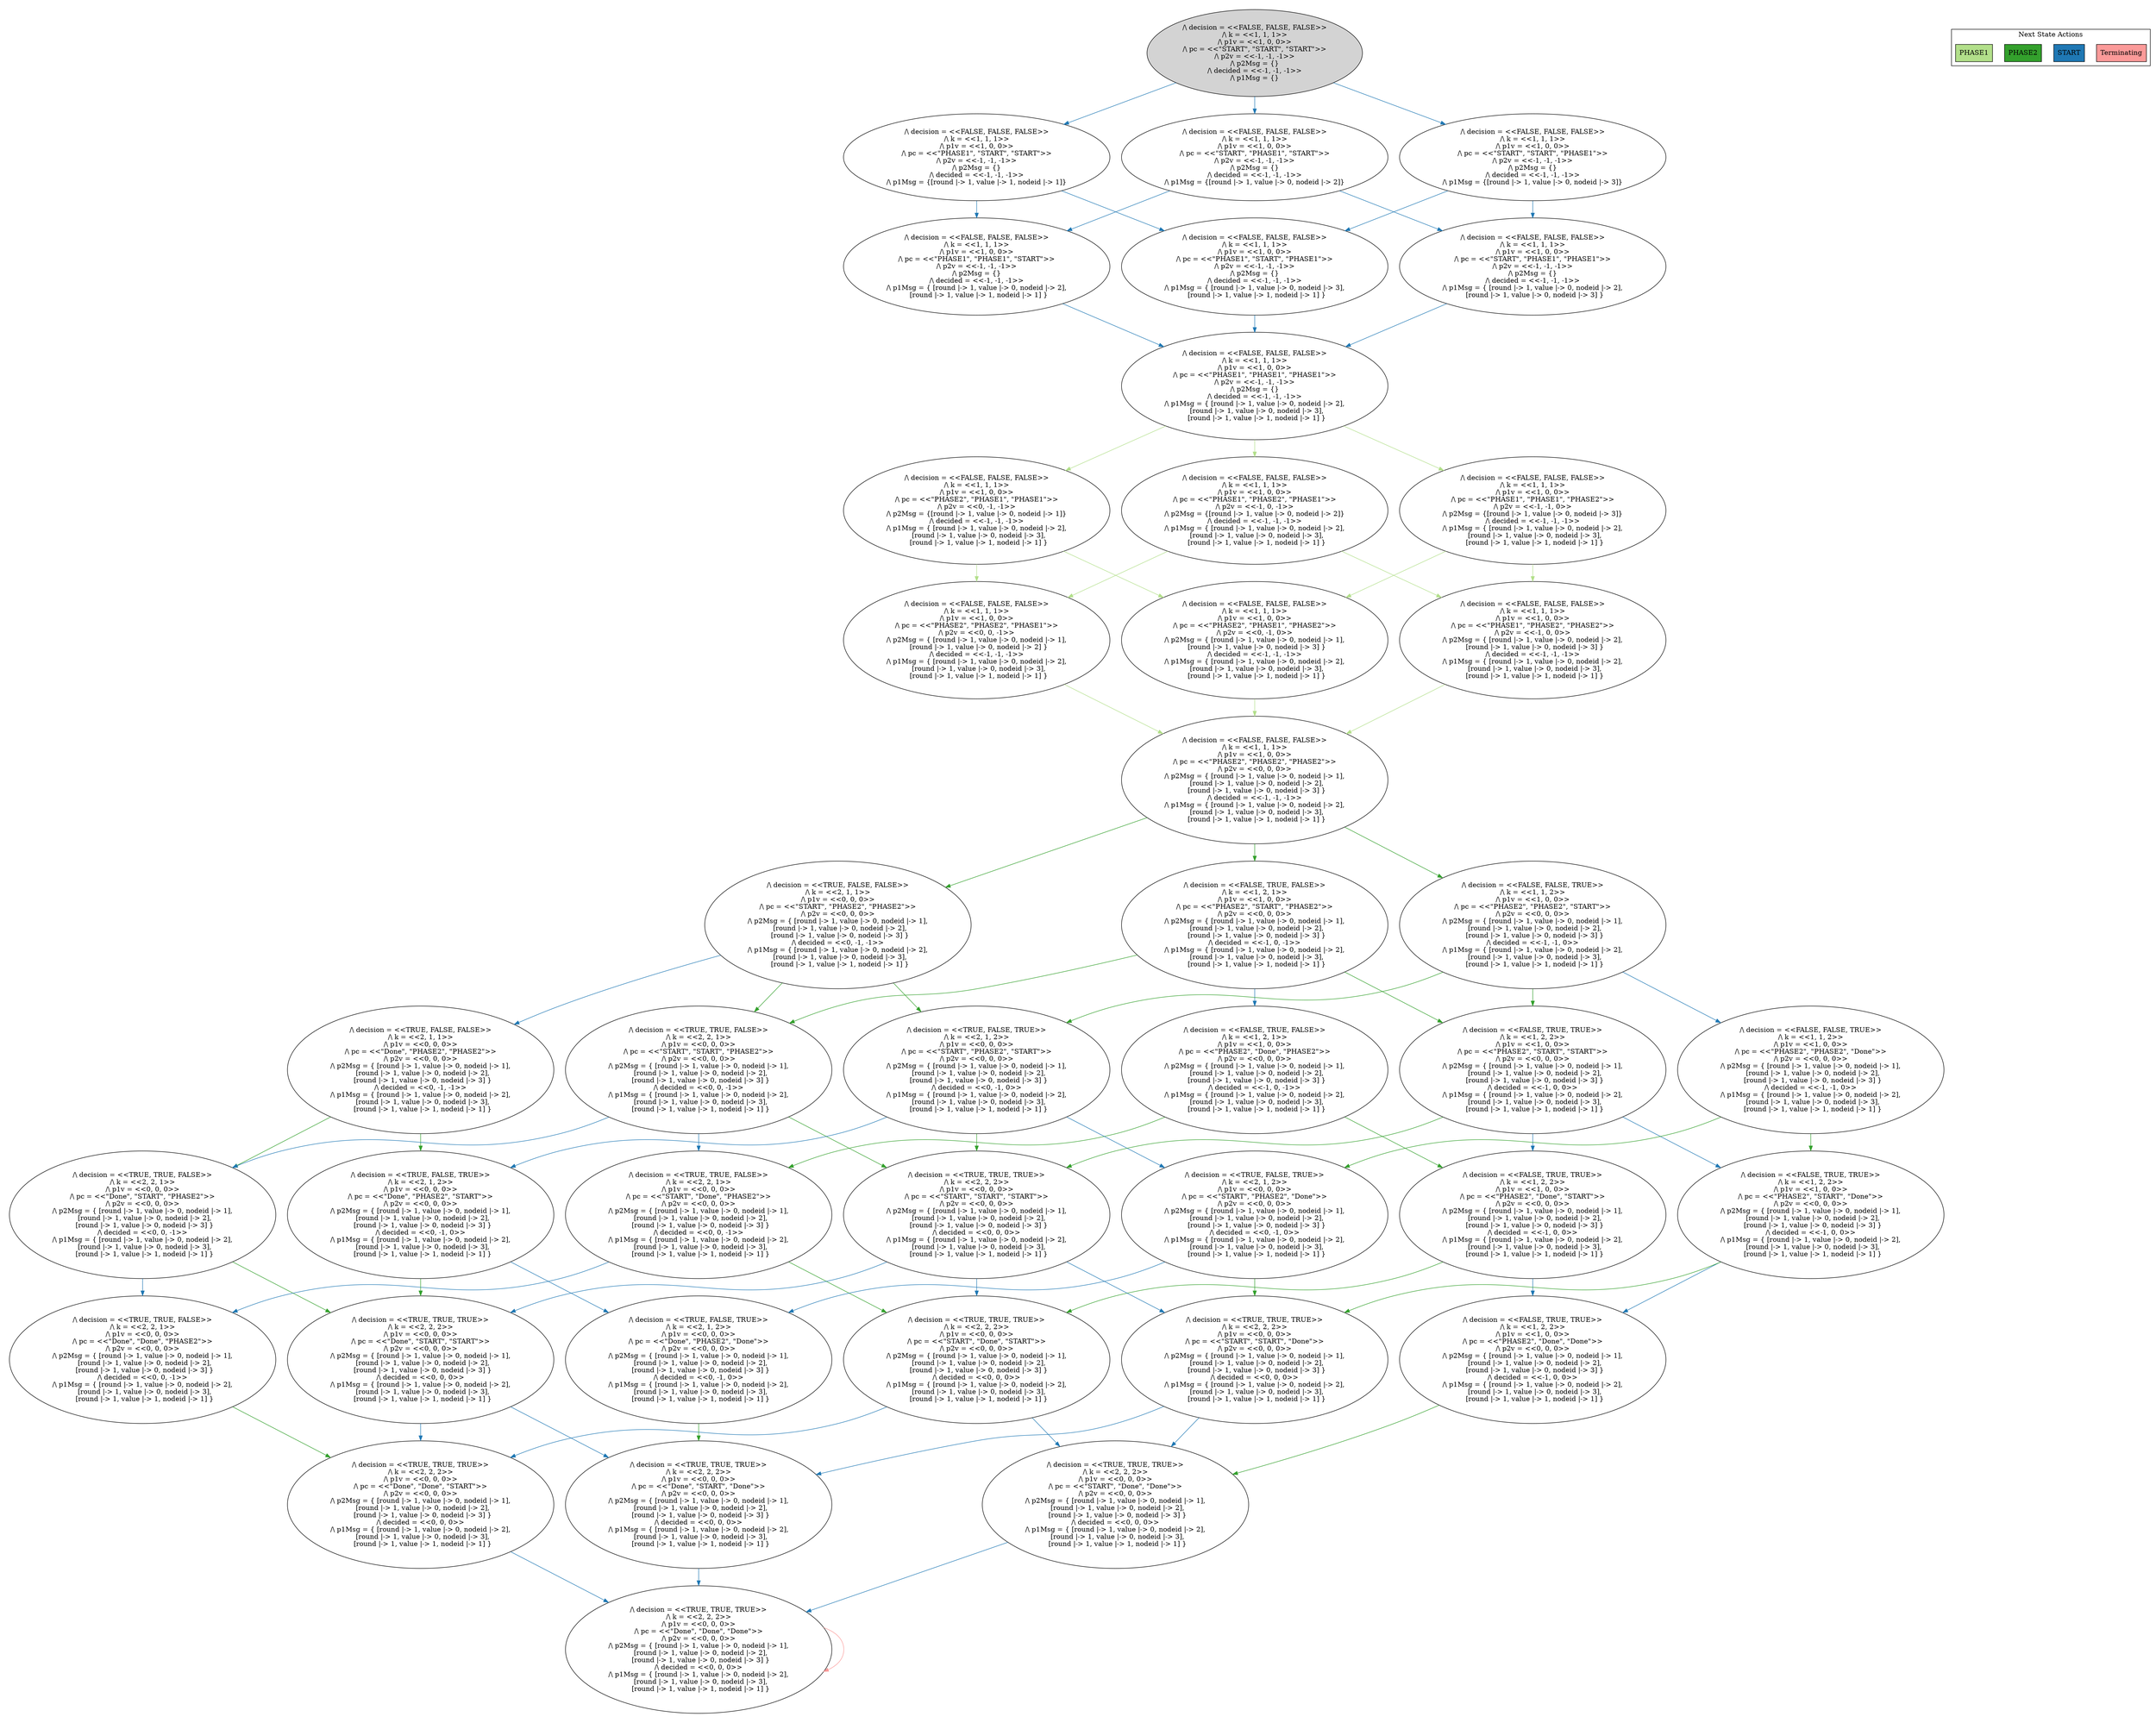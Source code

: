 strict digraph DiskGraph {
edge [colorscheme="paired12"]
nodesep=0.35;
subgraph cluster_graph {
color="white";
-8631748407493987020 [label="/\\ decision = <<FALSE, FALSE, FALSE>>\n/\\ k = <<1, 1, 1>>\n/\\ p1v = <<1, 0, 0>>\n/\\ pc = <<\"START\", \"START\", \"START\">>\n/\\ p2v = <<-1, -1, -1>>\n/\\ p2Msg = {}\n/\\ decided = <<-1, -1, -1>>\n/\\ p1Msg = {}",style = filled]
-8631748407493987020 -> 8996445250185913225 [label="",color="2",fontcolor="2"];
8996445250185913225 [label="/\\ decision = <<FALSE, FALSE, FALSE>>\n/\\ k = <<1, 1, 1>>\n/\\ p1v = <<1, 0, 0>>\n/\\ pc = <<\"PHASE1\", \"START\", \"START\">>\n/\\ p2v = <<-1, -1, -1>>\n/\\ p2Msg = {}\n/\\ decided = <<-1, -1, -1>>\n/\\ p1Msg = {[round |-> 1, value |-> 1, nodeid |-> 1]}"];
-8631748407493987020 -> -2028111506862562585 [label="",color="2",fontcolor="2"];
-2028111506862562585 [label="/\\ decision = <<FALSE, FALSE, FALSE>>\n/\\ k = <<1, 1, 1>>\n/\\ p1v = <<1, 0, 0>>\n/\\ pc = <<\"START\", \"PHASE1\", \"START\">>\n/\\ p2v = <<-1, -1, -1>>\n/\\ p2Msg = {}\n/\\ decided = <<-1, -1, -1>>\n/\\ p1Msg = {[round |-> 1, value |-> 0, nodeid |-> 2]}"];
8996445250185913225 -> -7647350755922927560 [label="",color="2",fontcolor="2"];
-7647350755922927560 [label="/\\ decision = <<FALSE, FALSE, FALSE>>\n/\\ k = <<1, 1, 1>>\n/\\ p1v = <<1, 0, 0>>\n/\\ pc = <<\"PHASE1\", \"PHASE1\", \"START\">>\n/\\ p2v = <<-1, -1, -1>>\n/\\ p2Msg = {}\n/\\ decided = <<-1, -1, -1>>\n/\\ p1Msg = { [round |-> 1, value |-> 0, nodeid |-> 2],\n  [round |-> 1, value |-> 1, nodeid |-> 1] }"];
-8631748407493987020 -> 9117480673082180443 [label="",color="2",fontcolor="2"];
9117480673082180443 [label="/\\ decision = <<FALSE, FALSE, FALSE>>\n/\\ k = <<1, 1, 1>>\n/\\ p1v = <<1, 0, 0>>\n/\\ pc = <<\"START\", \"START\", \"PHASE1\">>\n/\\ p2v = <<-1, -1, -1>>\n/\\ p2Msg = {}\n/\\ decided = <<-1, -1, -1>>\n/\\ p1Msg = {[round |-> 1, value |-> 0, nodeid |-> 3]}"];
-2028111506862562585 -> -7647350755922927560 [label="",color="2",fontcolor="2"];
8996445250185913225 -> 5362589889707084328 [label="",color="2",fontcolor="2"];
5362589889707084328 [label="/\\ decision = <<FALSE, FALSE, FALSE>>\n/\\ k = <<1, 1, 1>>\n/\\ p1v = <<1, 0, 0>>\n/\\ pc = <<\"PHASE1\", \"START\", \"PHASE1\">>\n/\\ p2v = <<-1, -1, -1>>\n/\\ p2Msg = {}\n/\\ decided = <<-1, -1, -1>>\n/\\ p1Msg = { [round |-> 1, value |-> 0, nodeid |-> 3],\n  [round |-> 1, value |-> 1, nodeid |-> 1] }"];
-2028111506862562585 -> -6190357310267862717 [label="",color="2",fontcolor="2"];
-6190357310267862717 [label="/\\ decision = <<FALSE, FALSE, FALSE>>\n/\\ k = <<1, 1, 1>>\n/\\ p1v = <<1, 0, 0>>\n/\\ pc = <<\"START\", \"PHASE1\", \"PHASE1\">>\n/\\ p2v = <<-1, -1, -1>>\n/\\ p2Msg = {}\n/\\ decided = <<-1, -1, -1>>\n/\\ p1Msg = { [round |-> 1, value |-> 0, nodeid |-> 2],\n  [round |-> 1, value |-> 0, nodeid |-> 3] }"];
9117480673082180443 -> 5362589889707084328 [label="",color="2",fontcolor="2"];
-7647350755922927560 -> 8175174795553032077 [label="",color="2",fontcolor="2"];
8175174795553032077 [label="/\\ decision = <<FALSE, FALSE, FALSE>>\n/\\ k = <<1, 1, 1>>\n/\\ p1v = <<1, 0, 0>>\n/\\ pc = <<\"PHASE1\", \"PHASE1\", \"PHASE1\">>\n/\\ p2v = <<-1, -1, -1>>\n/\\ p2Msg = {}\n/\\ decided = <<-1, -1, -1>>\n/\\ p1Msg = { [round |-> 1, value |-> 0, nodeid |-> 2],\n  [round |-> 1, value |-> 0, nodeid |-> 3],\n  [round |-> 1, value |-> 1, nodeid |-> 1] }"];
-6190357310267862717 -> 8175174795553032077 [label="",color="2",fontcolor="2"];
9117480673082180443 -> -6190357310267862717 [label="",color="2",fontcolor="2"];
5362589889707084328 -> 8175174795553032077 [label="",color="2",fontcolor="2"];
8175174795553032077 -> -5787559000309816134 [label="",color="3",fontcolor="3"];
-5787559000309816134 [label="/\\ decision = <<FALSE, FALSE, FALSE>>\n/\\ k = <<1, 1, 1>>\n/\\ p1v = <<1, 0, 0>>\n/\\ pc = <<\"PHASE2\", \"PHASE1\", \"PHASE1\">>\n/\\ p2v = <<0, -1, -1>>\n/\\ p2Msg = {[round |-> 1, value |-> 0, nodeid |-> 1]}\n/\\ decided = <<-1, -1, -1>>\n/\\ p1Msg = { [round |-> 1, value |-> 0, nodeid |-> 2],\n  [round |-> 1, value |-> 0, nodeid |-> 3],\n  [round |-> 1, value |-> 1, nodeid |-> 1] }"];
8175174795553032077 -> -2531799765678691333 [label="",color="3",fontcolor="3"];
-2531799765678691333 [label="/\\ decision = <<FALSE, FALSE, FALSE>>\n/\\ k = <<1, 1, 1>>\n/\\ p1v = <<1, 0, 0>>\n/\\ pc = <<\"PHASE1\", \"PHASE2\", \"PHASE1\">>\n/\\ p2v = <<-1, 0, -1>>\n/\\ p2Msg = {[round |-> 1, value |-> 0, nodeid |-> 2]}\n/\\ decided = <<-1, -1, -1>>\n/\\ p1Msg = { [round |-> 1, value |-> 0, nodeid |-> 2],\n  [round |-> 1, value |-> 0, nodeid |-> 3],\n  [round |-> 1, value |-> 1, nodeid |-> 1] }"];
-5787559000309816134 -> -3297090754192643786 [label="",color="3",fontcolor="3"];
-3297090754192643786 [label="/\\ decision = <<FALSE, FALSE, FALSE>>\n/\\ k = <<1, 1, 1>>\n/\\ p1v = <<1, 0, 0>>\n/\\ pc = <<\"PHASE2\", \"PHASE2\", \"PHASE1\">>\n/\\ p2v = <<0, 0, -1>>\n/\\ p2Msg = { [round |-> 1, value |-> 0, nodeid |-> 1],\n  [round |-> 1, value |-> 0, nodeid |-> 2] }\n/\\ decided = <<-1, -1, -1>>\n/\\ p1Msg = { [round |-> 1, value |-> 0, nodeid |-> 2],\n  [round |-> 1, value |-> 0, nodeid |-> 3],\n  [round |-> 1, value |-> 1, nodeid |-> 1] }"];
8175174795553032077 -> 5595805312626748888 [label="",color="3",fontcolor="3"];
5595805312626748888 [label="/\\ decision = <<FALSE, FALSE, FALSE>>\n/\\ k = <<1, 1, 1>>\n/\\ p1v = <<1, 0, 0>>\n/\\ pc = <<\"PHASE1\", \"PHASE1\", \"PHASE2\">>\n/\\ p2v = <<-1, -1, 0>>\n/\\ p2Msg = {[round |-> 1, value |-> 0, nodeid |-> 3]}\n/\\ decided = <<-1, -1, -1>>\n/\\ p1Msg = { [round |-> 1, value |-> 0, nodeid |-> 2],\n  [round |-> 1, value |-> 0, nodeid |-> 3],\n  [round |-> 1, value |-> 1, nodeid |-> 1] }"];
-3297090754192643786 -> -837417516884348377 [label="",color="3",fontcolor="3"];
-837417516884348377 [label="/\\ decision = <<FALSE, FALSE, FALSE>>\n/\\ k = <<1, 1, 1>>\n/\\ p1v = <<1, 0, 0>>\n/\\ pc = <<\"PHASE2\", \"PHASE2\", \"PHASE2\">>\n/\\ p2v = <<0, 0, 0>>\n/\\ p2Msg = { [round |-> 1, value |-> 0, nodeid |-> 1],\n  [round |-> 1, value |-> 0, nodeid |-> 2],\n  [round |-> 1, value |-> 0, nodeid |-> 3] }\n/\\ decided = <<-1, -1, -1>>\n/\\ p1Msg = { [round |-> 1, value |-> 0, nodeid |-> 2],\n  [round |-> 1, value |-> 0, nodeid |-> 3],\n  [round |-> 1, value |-> 1, nodeid |-> 1] }"];
-5787559000309816134 -> -4392144292434374341 [label="",color="3",fontcolor="3"];
-4392144292434374341 [label="/\\ decision = <<FALSE, FALSE, FALSE>>\n/\\ k = <<1, 1, 1>>\n/\\ p1v = <<1, 0, 0>>\n/\\ pc = <<\"PHASE2\", \"PHASE1\", \"PHASE2\">>\n/\\ p2v = <<0, -1, 0>>\n/\\ p2Msg = { [round |-> 1, value |-> 0, nodeid |-> 1],\n  [round |-> 1, value |-> 0, nodeid |-> 3] }\n/\\ decided = <<-1, -1, -1>>\n/\\ p1Msg = { [round |-> 1, value |-> 0, nodeid |-> 2],\n  [round |-> 1, value |-> 0, nodeid |-> 3],\n  [round |-> 1, value |-> 1, nodeid |-> 1] }"];
-2531799765678691333 -> -3297090754192643786 [label="",color="3",fontcolor="3"];
-837417516884348377 -> 1865860437795842725 [label="",color="4",fontcolor="4"];
1865860437795842725 [label="/\\ decision = <<TRUE, FALSE, FALSE>>\n/\\ k = <<2, 1, 1>>\n/\\ p1v = <<0, 0, 0>>\n/\\ pc = <<\"START\", \"PHASE2\", \"PHASE2\">>\n/\\ p2v = <<0, 0, 0>>\n/\\ p2Msg = { [round |-> 1, value |-> 0, nodeid |-> 1],\n  [round |-> 1, value |-> 0, nodeid |-> 2],\n  [round |-> 1, value |-> 0, nodeid |-> 3] }\n/\\ decided = <<0, -1, -1>>\n/\\ p1Msg = { [round |-> 1, value |-> 0, nodeid |-> 2],\n  [round |-> 1, value |-> 0, nodeid |-> 3],\n  [round |-> 1, value |-> 1, nodeid |-> 1] }"];
5595805312626748888 -> -4392144292434374341 [label="",color="3",fontcolor="3"];
-4392144292434374341 -> -837417516884348377 [label="",color="3",fontcolor="3"];
-2531799765678691333 -> -5537622453386581940 [label="",color="3",fontcolor="3"];
-5537622453386581940 [label="/\\ decision = <<FALSE, FALSE, FALSE>>\n/\\ k = <<1, 1, 1>>\n/\\ p1v = <<1, 0, 0>>\n/\\ pc = <<\"PHASE1\", \"PHASE2\", \"PHASE2\">>\n/\\ p2v = <<-1, 0, 0>>\n/\\ p2Msg = { [round |-> 1, value |-> 0, nodeid |-> 2],\n  [round |-> 1, value |-> 0, nodeid |-> 3] }\n/\\ decided = <<-1, -1, -1>>\n/\\ p1Msg = { [round |-> 1, value |-> 0, nodeid |-> 2],\n  [round |-> 1, value |-> 0, nodeid |-> 3],\n  [round |-> 1, value |-> 1, nodeid |-> 1] }"];
5595805312626748888 -> -5537622453386581940 [label="",color="3",fontcolor="3"];
-837417516884348377 -> 1571383728631682548 [label="",color="4",fontcolor="4"];
1571383728631682548 [label="/\\ decision = <<FALSE, TRUE, FALSE>>\n/\\ k = <<1, 2, 1>>\n/\\ p1v = <<1, 0, 0>>\n/\\ pc = <<\"PHASE2\", \"START\", \"PHASE2\">>\n/\\ p2v = <<0, 0, 0>>\n/\\ p2Msg = { [round |-> 1, value |-> 0, nodeid |-> 1],\n  [round |-> 1, value |-> 0, nodeid |-> 2],\n  [round |-> 1, value |-> 0, nodeid |-> 3] }\n/\\ decided = <<-1, 0, -1>>\n/\\ p1Msg = { [round |-> 1, value |-> 0, nodeid |-> 2],\n  [round |-> 1, value |-> 0, nodeid |-> 3],\n  [round |-> 1, value |-> 1, nodeid |-> 1] }"];
1865860437795842725 -> 4635441404600051647 [label="",color="2",fontcolor="2"];
4635441404600051647 [label="/\\ decision = <<TRUE, FALSE, FALSE>>\n/\\ k = <<2, 1, 1>>\n/\\ p1v = <<0, 0, 0>>\n/\\ pc = <<\"Done\", \"PHASE2\", \"PHASE2\">>\n/\\ p2v = <<0, 0, 0>>\n/\\ p2Msg = { [round |-> 1, value |-> 0, nodeid |-> 1],\n  [round |-> 1, value |-> 0, nodeid |-> 2],\n  [round |-> 1, value |-> 0, nodeid |-> 3] }\n/\\ decided = <<0, -1, -1>>\n/\\ p1Msg = { [round |-> 1, value |-> 0, nodeid |-> 2],\n  [round |-> 1, value |-> 0, nodeid |-> 3],\n  [round |-> 1, value |-> 1, nodeid |-> 1] }"];
-5537622453386581940 -> -837417516884348377 [label="",color="3",fontcolor="3"];
1571383728631682548 -> 6484566582947379547 [label="",color="4",fontcolor="4"];
6484566582947379547 [label="/\\ decision = <<TRUE, TRUE, FALSE>>\n/\\ k = <<2, 2, 1>>\n/\\ p1v = <<0, 0, 0>>\n/\\ pc = <<\"START\", \"START\", \"PHASE2\">>\n/\\ p2v = <<0, 0, 0>>\n/\\ p2Msg = { [round |-> 1, value |-> 0, nodeid |-> 1],\n  [round |-> 1, value |-> 0, nodeid |-> 2],\n  [round |-> 1, value |-> 0, nodeid |-> 3] }\n/\\ decided = <<0, 0, -1>>\n/\\ p1Msg = { [round |-> 1, value |-> 0, nodeid |-> 2],\n  [round |-> 1, value |-> 0, nodeid |-> 3],\n  [round |-> 1, value |-> 1, nodeid |-> 1] }"];
-837417516884348377 -> -4584557720090562187 [label="",color="4",fontcolor="4"];
-4584557720090562187 [label="/\\ decision = <<FALSE, FALSE, TRUE>>\n/\\ k = <<1, 1, 2>>\n/\\ p1v = <<1, 0, 0>>\n/\\ pc = <<\"PHASE2\", \"PHASE2\", \"START\">>\n/\\ p2v = <<0, 0, 0>>\n/\\ p2Msg = { [round |-> 1, value |-> 0, nodeid |-> 1],\n  [round |-> 1, value |-> 0, nodeid |-> 2],\n  [round |-> 1, value |-> 0, nodeid |-> 3] }\n/\\ decided = <<-1, -1, 0>>\n/\\ p1Msg = { [round |-> 1, value |-> 0, nodeid |-> 2],\n  [round |-> 1, value |-> 0, nodeid |-> 3],\n  [round |-> 1, value |-> 1, nodeid |-> 1] }"];
6484566582947379547 -> 4396592020189858408 [label="",color="2",fontcolor="2"];
1571383728631682548 -> -4316027072276528344 [label="",color="2",fontcolor="2"];
-4316027072276528344 [label="/\\ decision = <<FALSE, TRUE, FALSE>>\n/\\ k = <<1, 2, 1>>\n/\\ p1v = <<1, 0, 0>>\n/\\ pc = <<\"PHASE2\", \"Done\", \"PHASE2\">>\n/\\ p2v = <<0, 0, 0>>\n/\\ p2Msg = { [round |-> 1, value |-> 0, nodeid |-> 1],\n  [round |-> 1, value |-> 0, nodeid |-> 2],\n  [round |-> 1, value |-> 0, nodeid |-> 3] }\n/\\ decided = <<-1, 0, -1>>\n/\\ p1Msg = { [round |-> 1, value |-> 0, nodeid |-> 2],\n  [round |-> 1, value |-> 0, nodeid |-> 3],\n  [round |-> 1, value |-> 1, nodeid |-> 1] }"];
1865860437795842725 -> 6484566582947379547 [label="",color="4",fontcolor="4"];
4635441404600051647 -> 4396592020189858408 [label="",color="4",fontcolor="4"];
4396592020189858408 [label="/\\ decision = <<TRUE, TRUE, FALSE>>\n/\\ k = <<2, 2, 1>>\n/\\ p1v = <<0, 0, 0>>\n/\\ pc = <<\"Done\", \"START\", \"PHASE2\">>\n/\\ p2v = <<0, 0, 0>>\n/\\ p2Msg = { [round |-> 1, value |-> 0, nodeid |-> 1],\n  [round |-> 1, value |-> 0, nodeid |-> 2],\n  [round |-> 1, value |-> 0, nodeid |-> 3] }\n/\\ decided = <<0, 0, -1>>\n/\\ p1Msg = { [round |-> 1, value |-> 0, nodeid |-> 2],\n  [round |-> 1, value |-> 0, nodeid |-> 3],\n  [round |-> 1, value |-> 1, nodeid |-> 1] }"];
-4584557720090562187 -> -6281110540804460867 [label="",color="4",fontcolor="4"];
-6281110540804460867 [label="/\\ decision = <<TRUE, FALSE, TRUE>>\n/\\ k = <<2, 1, 2>>\n/\\ p1v = <<0, 0, 0>>\n/\\ pc = <<\"START\", \"PHASE2\", \"START\">>\n/\\ p2v = <<0, 0, 0>>\n/\\ p2Msg = { [round |-> 1, value |-> 0, nodeid |-> 1],\n  [round |-> 1, value |-> 0, nodeid |-> 2],\n  [round |-> 1, value |-> 0, nodeid |-> 3] }\n/\\ decided = <<0, -1, 0>>\n/\\ p1Msg = { [round |-> 1, value |-> 0, nodeid |-> 2],\n  [round |-> 1, value |-> 0, nodeid |-> 3],\n  [round |-> 1, value |-> 1, nodeid |-> 1] }"];
6484566582947379547 -> -2646634982719255802 [label="",color="2",fontcolor="2"];
-2646634982719255802 [label="/\\ decision = <<TRUE, TRUE, FALSE>>\n/\\ k = <<2, 2, 1>>\n/\\ p1v = <<0, 0, 0>>\n/\\ pc = <<\"START\", \"Done\", \"PHASE2\">>\n/\\ p2v = <<0, 0, 0>>\n/\\ p2Msg = { [round |-> 1, value |-> 0, nodeid |-> 1],\n  [round |-> 1, value |-> 0, nodeid |-> 2],\n  [round |-> 1, value |-> 0, nodeid |-> 3] }\n/\\ decided = <<0, 0, -1>>\n/\\ p1Msg = { [round |-> 1, value |-> 0, nodeid |-> 2],\n  [round |-> 1, value |-> 0, nodeid |-> 3],\n  [round |-> 1, value |-> 1, nodeid |-> 1] }"];
4635441404600051647 -> -3447088359323611930 [label="",color="4",fontcolor="4"];
-3447088359323611930 [label="/\\ decision = <<TRUE, FALSE, TRUE>>\n/\\ k = <<2, 1, 2>>\n/\\ p1v = <<0, 0, 0>>\n/\\ pc = <<\"Done\", \"PHASE2\", \"START\">>\n/\\ p2v = <<0, 0, 0>>\n/\\ p2Msg = { [round |-> 1, value |-> 0, nodeid |-> 1],\n  [round |-> 1, value |-> 0, nodeid |-> 2],\n  [round |-> 1, value |-> 0, nodeid |-> 3] }\n/\\ decided = <<0, -1, 0>>\n/\\ p1Msg = { [round |-> 1, value |-> 0, nodeid |-> 2],\n  [round |-> 1, value |-> 0, nodeid |-> 3],\n  [round |-> 1, value |-> 1, nodeid |-> 1] }"];
1865860437795842725 -> -6281110540804460867 [label="",color="4",fontcolor="4"];
-4316027072276528344 -> -2646634982719255802 [label="",color="4",fontcolor="4"];
1571383728631682548 -> 2769373784222377387 [label="",color="4",fontcolor="4"];
2769373784222377387 [label="/\\ decision = <<FALSE, TRUE, TRUE>>\n/\\ k = <<1, 2, 2>>\n/\\ p1v = <<1, 0, 0>>\n/\\ pc = <<\"PHASE2\", \"START\", \"START\">>\n/\\ p2v = <<0, 0, 0>>\n/\\ p2Msg = { [round |-> 1, value |-> 0, nodeid |-> 1],\n  [round |-> 1, value |-> 0, nodeid |-> 2],\n  [round |-> 1, value |-> 0, nodeid |-> 3] }\n/\\ decided = <<-1, 0, 0>>\n/\\ p1Msg = { [round |-> 1, value |-> 0, nodeid |-> 2],\n  [round |-> 1, value |-> 0, nodeid |-> 3],\n  [round |-> 1, value |-> 1, nodeid |-> 1] }"];
-4316027072276528344 -> 4841366467325410711 [label="",color="4",fontcolor="4"];
4841366467325410711 [label="/\\ decision = <<FALSE, TRUE, TRUE>>\n/\\ k = <<1, 2, 2>>\n/\\ p1v = <<1, 0, 0>>\n/\\ pc = <<\"PHASE2\", \"Done\", \"START\">>\n/\\ p2v = <<0, 0, 0>>\n/\\ p2Msg = { [round |-> 1, value |-> 0, nodeid |-> 1],\n  [round |-> 1, value |-> 0, nodeid |-> 2],\n  [round |-> 1, value |-> 0, nodeid |-> 3] }\n/\\ decided = <<-1, 0, 0>>\n/\\ p1Msg = { [round |-> 1, value |-> 0, nodeid |-> 2],\n  [round |-> 1, value |-> 0, nodeid |-> 3],\n  [round |-> 1, value |-> 1, nodeid |-> 1] }"];
-2646634982719255802 -> -5919162930075517148 [label="",color="2",fontcolor="2"];
-6281110540804460867 -> -3447088359323611930 [label="",color="2",fontcolor="2"];
6484566582947379547 -> 9002760748976784616 [label="",color="4",fontcolor="4"];
9002760748976784616 [label="/\\ decision = <<TRUE, TRUE, TRUE>>\n/\\ k = <<2, 2, 2>>\n/\\ p1v = <<0, 0, 0>>\n/\\ pc = <<\"START\", \"START\", \"START\">>\n/\\ p2v = <<0, 0, 0>>\n/\\ p2Msg = { [round |-> 1, value |-> 0, nodeid |-> 1],\n  [round |-> 1, value |-> 0, nodeid |-> 2],\n  [round |-> 1, value |-> 0, nodeid |-> 3] }\n/\\ decided = <<0, 0, 0>>\n/\\ p1Msg = { [round |-> 1, value |-> 0, nodeid |-> 2],\n  [round |-> 1, value |-> 0, nodeid |-> 3],\n  [round |-> 1, value |-> 1, nodeid |-> 1] }"];
4396592020189858408 -> -5919162930075517148 [label="",color="2",fontcolor="2"];
-5919162930075517148 [label="/\\ decision = <<TRUE, TRUE, FALSE>>\n/\\ k = <<2, 2, 1>>\n/\\ p1v = <<0, 0, 0>>\n/\\ pc = <<\"Done\", \"Done\", \"PHASE2\">>\n/\\ p2v = <<0, 0, 0>>\n/\\ p2Msg = { [round |-> 1, value |-> 0, nodeid |-> 1],\n  [round |-> 1, value |-> 0, nodeid |-> 2],\n  [round |-> 1, value |-> 0, nodeid |-> 3] }\n/\\ decided = <<0, 0, -1>>\n/\\ p1Msg = { [round |-> 1, value |-> 0, nodeid |-> 2],\n  [round |-> 1, value |-> 0, nodeid |-> 3],\n  [round |-> 1, value |-> 1, nodeid |-> 1] }"];
-4584557720090562187 -> 2769373784222377387 [label="",color="4",fontcolor="4"];
2769373784222377387 -> 9002760748976784616 [label="",color="4",fontcolor="4"];
4396592020189858408 -> 3476295574529597732 [label="",color="4",fontcolor="4"];
-3447088359323611930 -> 3476295574529597732 [label="",color="4",fontcolor="4"];
3476295574529597732 [label="/\\ decision = <<TRUE, TRUE, TRUE>>\n/\\ k = <<2, 2, 2>>\n/\\ p1v = <<0, 0, 0>>\n/\\ pc = <<\"Done\", \"START\", \"START\">>\n/\\ p2v = <<0, 0, 0>>\n/\\ p2Msg = { [round |-> 1, value |-> 0, nodeid |-> 1],\n  [round |-> 1, value |-> 0, nodeid |-> 2],\n  [round |-> 1, value |-> 0, nodeid |-> 3] }\n/\\ decided = <<0, 0, 0>>\n/\\ p1Msg = { [round |-> 1, value |-> 0, nodeid |-> 2],\n  [round |-> 1, value |-> 0, nodeid |-> 3],\n  [round |-> 1, value |-> 1, nodeid |-> 1] }"];
-6281110540804460867 -> 9002760748976784616 [label="",color="4",fontcolor="4"];
-2646634982719255802 -> 3432669241046035520 [label="",color="4",fontcolor="4"];
3432669241046035520 [label="/\\ decision = <<TRUE, TRUE, TRUE>>\n/\\ k = <<2, 2, 2>>\n/\\ p1v = <<0, 0, 0>>\n/\\ pc = <<\"START\", \"Done\", \"START\">>\n/\\ p2v = <<0, 0, 0>>\n/\\ p2Msg = { [round |-> 1, value |-> 0, nodeid |-> 1],\n  [round |-> 1, value |-> 0, nodeid |-> 2],\n  [round |-> 1, value |-> 0, nodeid |-> 3] }\n/\\ decided = <<0, 0, 0>>\n/\\ p1Msg = { [round |-> 1, value |-> 0, nodeid |-> 2],\n  [round |-> 1, value |-> 0, nodeid |-> 3],\n  [round |-> 1, value |-> 1, nodeid |-> 1] }"];
-3447088359323611930 -> 2403407088397985957 [label="",color="2",fontcolor="2"];
2403407088397985957 [label="/\\ decision = <<TRUE, FALSE, TRUE>>\n/\\ k = <<2, 1, 2>>\n/\\ p1v = <<0, 0, 0>>\n/\\ pc = <<\"Done\", \"PHASE2\", \"Done\">>\n/\\ p2v = <<0, 0, 0>>\n/\\ p2Msg = { [round |-> 1, value |-> 0, nodeid |-> 1],\n  [round |-> 1, value |-> 0, nodeid |-> 2],\n  [round |-> 1, value |-> 0, nodeid |-> 3] }\n/\\ decided = <<0, -1, 0>>\n/\\ p1Msg = { [round |-> 1, value |-> 0, nodeid |-> 2],\n  [round |-> 1, value |-> 0, nodeid |-> 3],\n  [round |-> 1, value |-> 1, nodeid |-> 1] }"];
-6281110540804460867 -> 2569234684163840351 [label="",color="2",fontcolor="2"];
2569234684163840351 [label="/\\ decision = <<TRUE, FALSE, TRUE>>\n/\\ k = <<2, 1, 2>>\n/\\ p1v = <<0, 0, 0>>\n/\\ pc = <<\"START\", \"PHASE2\", \"Done\">>\n/\\ p2v = <<0, 0, 0>>\n/\\ p2Msg = { [round |-> 1, value |-> 0, nodeid |-> 1],\n  [round |-> 1, value |-> 0, nodeid |-> 2],\n  [round |-> 1, value |-> 0, nodeid |-> 3] }\n/\\ decided = <<0, -1, 0>>\n/\\ p1Msg = { [round |-> 1, value |-> 0, nodeid |-> 2],\n  [round |-> 1, value |-> 0, nodeid |-> 3],\n  [round |-> 1, value |-> 1, nodeid |-> 1] }"];
4841366467325410711 -> 3432669241046035520 [label="",color="4",fontcolor="4"];
2769373784222377387 -> 4841366467325410711 [label="",color="2",fontcolor="2"];
4841366467325410711 -> 6834966373587814724 [label="",color="2",fontcolor="2"];
6834966373587814724 [label="/\\ decision = <<FALSE, TRUE, TRUE>>\n/\\ k = <<1, 2, 2>>\n/\\ p1v = <<1, 0, 0>>\n/\\ pc = <<\"PHASE2\", \"Done\", \"Done\">>\n/\\ p2v = <<0, 0, 0>>\n/\\ p2Msg = { [round |-> 1, value |-> 0, nodeid |-> 1],\n  [round |-> 1, value |-> 0, nodeid |-> 2],\n  [round |-> 1, value |-> 0, nodeid |-> 3] }\n/\\ decided = <<-1, 0, 0>>\n/\\ p1Msg = { [round |-> 1, value |-> 0, nodeid |-> 2],\n  [round |-> 1, value |-> 0, nodeid |-> 3],\n  [round |-> 1, value |-> 1, nodeid |-> 1] }"];
-4584557720090562187 -> 2376358431475974169 [label="",color="2",fontcolor="2"];
2376358431475974169 [label="/\\ decision = <<FALSE, FALSE, TRUE>>\n/\\ k = <<1, 1, 2>>\n/\\ p1v = <<1, 0, 0>>\n/\\ pc = <<\"PHASE2\", \"PHASE2\", \"Done\">>\n/\\ p2v = <<0, 0, 0>>\n/\\ p2Msg = { [round |-> 1, value |-> 0, nodeid |-> 1],\n  [round |-> 1, value |-> 0, nodeid |-> 2],\n  [round |-> 1, value |-> 0, nodeid |-> 3] }\n/\\ decided = <<-1, -1, 0>>\n/\\ p1Msg = { [round |-> 1, value |-> 0, nodeid |-> 2],\n  [round |-> 1, value |-> 0, nodeid |-> 3],\n  [round |-> 1, value |-> 1, nodeid |-> 1] }"];
3432669241046035520 -> 4384095819931599156 [label="",color="2",fontcolor="2"];
3476295574529597732 -> 4384095819931599156 [label="",color="2",fontcolor="2"];
2769373784222377387 -> -1357513517431475953 [label="",color="2",fontcolor="2"];
-1357513517431475953 [label="/\\ decision = <<FALSE, TRUE, TRUE>>\n/\\ k = <<1, 2, 2>>\n/\\ p1v = <<1, 0, 0>>\n/\\ pc = <<\"PHASE2\", \"START\", \"Done\">>\n/\\ p2v = <<0, 0, 0>>\n/\\ p2Msg = { [round |-> 1, value |-> 0, nodeid |-> 1],\n  [round |-> 1, value |-> 0, nodeid |-> 2],\n  [round |-> 1, value |-> 0, nodeid |-> 3] }\n/\\ decided = <<-1, 0, 0>>\n/\\ p1Msg = { [round |-> 1, value |-> 0, nodeid |-> 2],\n  [round |-> 1, value |-> 0, nodeid |-> 3],\n  [round |-> 1, value |-> 1, nodeid |-> 1] }"];
-5919162930075517148 -> 4384095819931599156 [label="",color="4",fontcolor="4"];
4384095819931599156 [label="/\\ decision = <<TRUE, TRUE, TRUE>>\n/\\ k = <<2, 2, 2>>\n/\\ p1v = <<0, 0, 0>>\n/\\ pc = <<\"Done\", \"Done\", \"START\">>\n/\\ p2v = <<0, 0, 0>>\n/\\ p2Msg = { [round |-> 1, value |-> 0, nodeid |-> 1],\n  [round |-> 1, value |-> 0, nodeid |-> 2],\n  [round |-> 1, value |-> 0, nodeid |-> 3] }\n/\\ decided = <<0, 0, 0>>\n/\\ p1Msg = { [round |-> 1, value |-> 0, nodeid |-> 2],\n  [round |-> 1, value |-> 0, nodeid |-> 3],\n  [round |-> 1, value |-> 1, nodeid |-> 1] }"];
9002760748976784616 -> 3476295574529597732 [label="",color="2",fontcolor="2"];
2569234684163840351 -> 2403407088397985957 [label="",color="2",fontcolor="2"];
2403407088397985957 -> -7867306513300992596 [label="",color="4",fontcolor="4"];
3476295574529597732 -> -7867306513300992596 [label="",color="2",fontcolor="2"];
-7867306513300992596 [label="/\\ decision = <<TRUE, TRUE, TRUE>>\n/\\ k = <<2, 2, 2>>\n/\\ p1v = <<0, 0, 0>>\n/\\ pc = <<\"Done\", \"START\", \"Done\">>\n/\\ p2v = <<0, 0, 0>>\n/\\ p2Msg = { [round |-> 1, value |-> 0, nodeid |-> 1],\n  [round |-> 1, value |-> 0, nodeid |-> 2],\n  [round |-> 1, value |-> 0, nodeid |-> 3] }\n/\\ decided = <<0, 0, 0>>\n/\\ p1Msg = { [round |-> 1, value |-> 0, nodeid |-> 2],\n  [round |-> 1, value |-> 0, nodeid |-> 3],\n  [round |-> 1, value |-> 1, nodeid |-> 1] }"];
3432669241046035520 -> -643183473900944945 [label="",color="2",fontcolor="2"];
-643183473900944945 [label="/\\ decision = <<TRUE, TRUE, TRUE>>\n/\\ k = <<2, 2, 2>>\n/\\ p1v = <<0, 0, 0>>\n/\\ pc = <<\"START\", \"Done\", \"Done\">>\n/\\ p2v = <<0, 0, 0>>\n/\\ p2Msg = { [round |-> 1, value |-> 0, nodeid |-> 1],\n  [round |-> 1, value |-> 0, nodeid |-> 2],\n  [round |-> 1, value |-> 0, nodeid |-> 3] }\n/\\ decided = <<0, 0, 0>>\n/\\ p1Msg = { [round |-> 1, value |-> 0, nodeid |-> 2],\n  [round |-> 1, value |-> 0, nodeid |-> 3],\n  [round |-> 1, value |-> 1, nodeid |-> 1] }"];
2376358431475974169 -> 2569234684163840351 [label="",color="4",fontcolor="4"];
6834966373587814724 -> -643183473900944945 [label="",color="4",fontcolor="4"];
2569234684163840351 -> -9104708344472739624 [label="",color="4",fontcolor="4"];
-9104708344472739624 [label="/\\ decision = <<TRUE, TRUE, TRUE>>\n/\\ k = <<2, 2, 2>>\n/\\ p1v = <<0, 0, 0>>\n/\\ pc = <<\"START\", \"START\", \"Done\">>\n/\\ p2v = <<0, 0, 0>>\n/\\ p2Msg = { [round |-> 1, value |-> 0, nodeid |-> 1],\n  [round |-> 1, value |-> 0, nodeid |-> 2],\n  [round |-> 1, value |-> 0, nodeid |-> 3] }\n/\\ decided = <<0, 0, 0>>\n/\\ p1Msg = { [round |-> 1, value |-> 0, nodeid |-> 2],\n  [round |-> 1, value |-> 0, nodeid |-> 3],\n  [round |-> 1, value |-> 1, nodeid |-> 1] }"];
4384095819931599156 -> -5442955446519214702 [label="",color="2",fontcolor="2"];
9002760748976784616 -> 3432669241046035520 [label="",color="2",fontcolor="2"];
-7867306513300992596 -> -5442955446519214702 [label="",color="2",fontcolor="2"];
-5442955446519214702 [label="/\\ decision = <<TRUE, TRUE, TRUE>>\n/\\ k = <<2, 2, 2>>\n/\\ p1v = <<0, 0, 0>>\n/\\ pc = <<\"Done\", \"Done\", \"Done\">>\n/\\ p2v = <<0, 0, 0>>\n/\\ p2Msg = { [round |-> 1, value |-> 0, nodeid |-> 1],\n  [round |-> 1, value |-> 0, nodeid |-> 2],\n  [round |-> 1, value |-> 0, nodeid |-> 3] }\n/\\ decided = <<0, 0, 0>>\n/\\ p1Msg = { [round |-> 1, value |-> 0, nodeid |-> 2],\n  [round |-> 1, value |-> 0, nodeid |-> 3],\n  [round |-> 1, value |-> 1, nodeid |-> 1] }"];
2376358431475974169 -> -1357513517431475953 [label="",color="4",fontcolor="4"];
-1357513517431475953 -> -9104708344472739624 [label="",color="4",fontcolor="4"];
-5442955446519214702 -> -5442955446519214702 [label="",color="5",fontcolor="5"];
-9104708344472739624 -> -7867306513300992596 [label="",color="2",fontcolor="2"];
9002760748976784616 -> -9104708344472739624 [label="",color="2",fontcolor="2"];
-9104708344472739624 -> -643183473900944945 [label="",color="2",fontcolor="2"];
-643183473900944945 -> -5442955446519214702 [label="",color="2",fontcolor="2"];
-1357513517431475953 -> 6834966373587814724 [label="",color="2",fontcolor="2"];
{rank = same; -8631748407493987020;}
{rank = same; -2028111506862562585;9117480673082180443;8996445250185913225;}
{rank = same; -7647350755922927560;5362589889707084328;-6190357310267862717;}
{rank = same; 8175174795553032077;}
{rank = same; 5595805312626748888;-2531799765678691333;-5787559000309816134;}
{rank = same; -5537622453386581940;-4392144292434374341;-3297090754192643786;}
{rank = same; -837417516884348377;}
{rank = same; -4584557720090562187;1865860437795842725;1571383728631682548;}
{rank = same; -4316027072276528344;2376358431475974169;-6281110540804460867;6484566582947379547;2769373784222377387;4635441404600051647;}
{rank = same; 4396592020189858408;4841366467325410711;-2646634982719255802;-1357513517431475953;-3447088359323611930;9002760748976784616;2569234684163840351;}
{rank = same; 2403407088397985957;-5919162930075517148;-9104708344472739624;3432669241046035520;3476295574529597732;6834966373587814724;}
{rank = same; 4384095819931599156;-7867306513300992596;-643183473900944945;}
{rank = same; -5442955446519214702;}
}
subgraph cluster_legend {graph[style=bold];label = "Next State Actions" style="solid"
node [ labeljust="l",colorscheme="paired12",style=filled,shape=record ]
Terminating [label="Terminating",fillcolor=5]
START [label="START",fillcolor=2]
PHASE2 [label="PHASE2",fillcolor=4]
PHASE1 [label="PHASE1",fillcolor=3]
}}